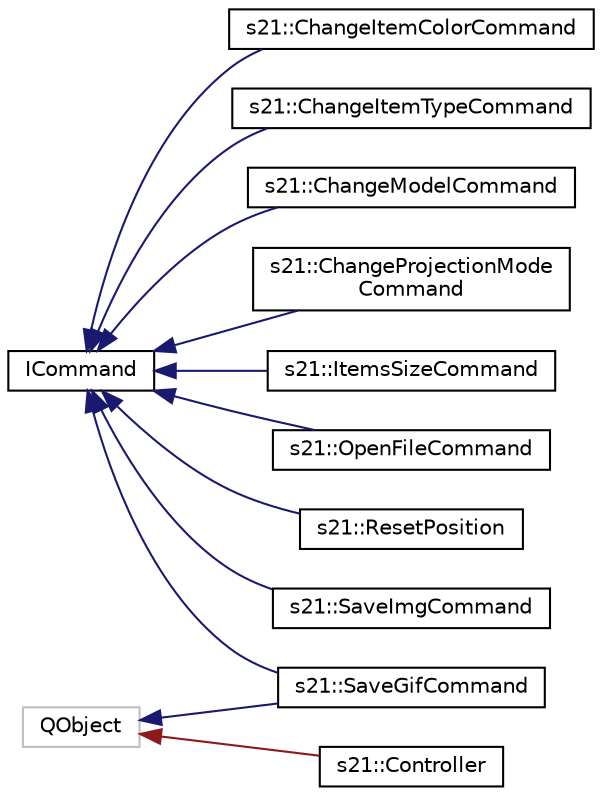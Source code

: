 digraph "Graphical Class Hierarchy"
{
 // LATEX_PDF_SIZE
  edge [fontname="Helvetica",fontsize="10",labelfontname="Helvetica",labelfontsize="10"];
  node [fontname="Helvetica",fontsize="10",shape=record];
  rankdir="LR";
  Node0 [label="ICommand",height=0.2,width=0.4,color="black", fillcolor="white", style="filled",URL="$db/da2/classICommand.html",tooltip="An interface for controller commands."];
  Node0 -> Node1 [dir="back",color="midnightblue",fontsize="10",style="solid",fontname="Helvetica"];
  Node1 [label="s21::ChangeItemColorCommand",height=0.2,width=0.4,color="black", fillcolor="white", style="filled",URL="$d1/df3/classs21_1_1ChangeItemColorCommand.html",tooltip="Command for changing the color of an item on the canvas."];
  Node0 -> Node2 [dir="back",color="midnightblue",fontsize="10",style="solid",fontname="Helvetica"];
  Node2 [label="s21::ChangeItemTypeCommand",height=0.2,width=0.4,color="black", fillcolor="white", style="filled",URL="$d9/d87/classs21_1_1ChangeItemTypeCommand.html",tooltip="Command for changing the type of an item (e.g., vertex or ribs) on the canvas."];
  Node0 -> Node3 [dir="back",color="midnightblue",fontsize="10",style="solid",fontname="Helvetica"];
  Node3 [label="s21::ChangeModelCommand",height=0.2,width=0.4,color="black", fillcolor="white", style="filled",URL="$d1/de1/classs21_1_1ChangeModelCommand.html",tooltip="Command for changing the model's position or rotation in the GlCanvas."];
  Node0 -> Node4 [dir="back",color="midnightblue",fontsize="10",style="solid",fontname="Helvetica"];
  Node4 [label="s21::ChangeProjectionMode\lCommand",height=0.2,width=0.4,color="black", fillcolor="white", style="filled",URL="$d9/d03/classs21_1_1ChangeProjectionModeCommand.html",tooltip="Command for changing the projection mode of an item on the canvas."];
  Node0 -> Node5 [dir="back",color="midnightblue",fontsize="10",style="solid",fontname="Helvetica"];
  Node5 [label="s21::ItemsSizeCommand",height=0.2,width=0.4,color="black", fillcolor="white", style="filled",URL="$d9/de3/classs21_1_1ItemsSizeCommand.html",tooltip="A command for changing the size of items in the canvas."];
  Node0 -> Node6 [dir="back",color="midnightblue",fontsize="10",style="solid",fontname="Helvetica"];
  Node6 [label="s21::OpenFileCommand",height=0.2,width=0.4,color="black", fillcolor="white", style="filled",URL="$df/da1/classs21_1_1OpenFileCommand.html",tooltip="A command for opening a 3D model file."];
  Node0 -> Node7 [dir="back",color="midnightblue",fontsize="10",style="solid",fontname="Helvetica"];
  Node7 [label="s21::ResetPosition",height=0.2,width=0.4,color="black", fillcolor="white", style="filled",URL="$df/d95/classs21_1_1ResetPosition.html",tooltip="A command to reset the position of a 3D model."];
  Node0 -> Node8 [dir="back",color="midnightblue",fontsize="10",style="solid",fontname="Helvetica"];
  Node8 [label="s21::SaveGifCommand",height=0.2,width=0.4,color="black", fillcolor="white", style="filled",URL="$db/df4/classs21_1_1SaveGifCommand.html",tooltip="A command to save a GIF animation from the GlCanvas."];
  Node0 -> Node9 [dir="back",color="midnightblue",fontsize="10",style="solid",fontname="Helvetica"];
  Node9 [label="s21::SaveImgCommand",height=0.2,width=0.4,color="black", fillcolor="white", style="filled",URL="$dd/d14/classs21_1_1SaveImgCommand.html",tooltip="A command to save an image snapshot from the GlCanvas."];
  Node22 [label="QObject",height=0.2,width=0.4,color="grey75", fillcolor="white", style="filled",tooltip=" "];
  Node22 -> Node23 [dir="back",color="firebrick4",fontsize="10",style="solid",fontname="Helvetica"];
  Node23 [label="s21::Controller",height=0.2,width=0.4,color="black", fillcolor="white", style="filled",URL="$dc/d13/classs21_1_1Controller.html",tooltip="Controller class responsible for handling user input and interactions."];
  Node22 -> Node8 [dir="back",color="midnightblue",fontsize="10",style="solid",fontname="Helvetica"];
}
